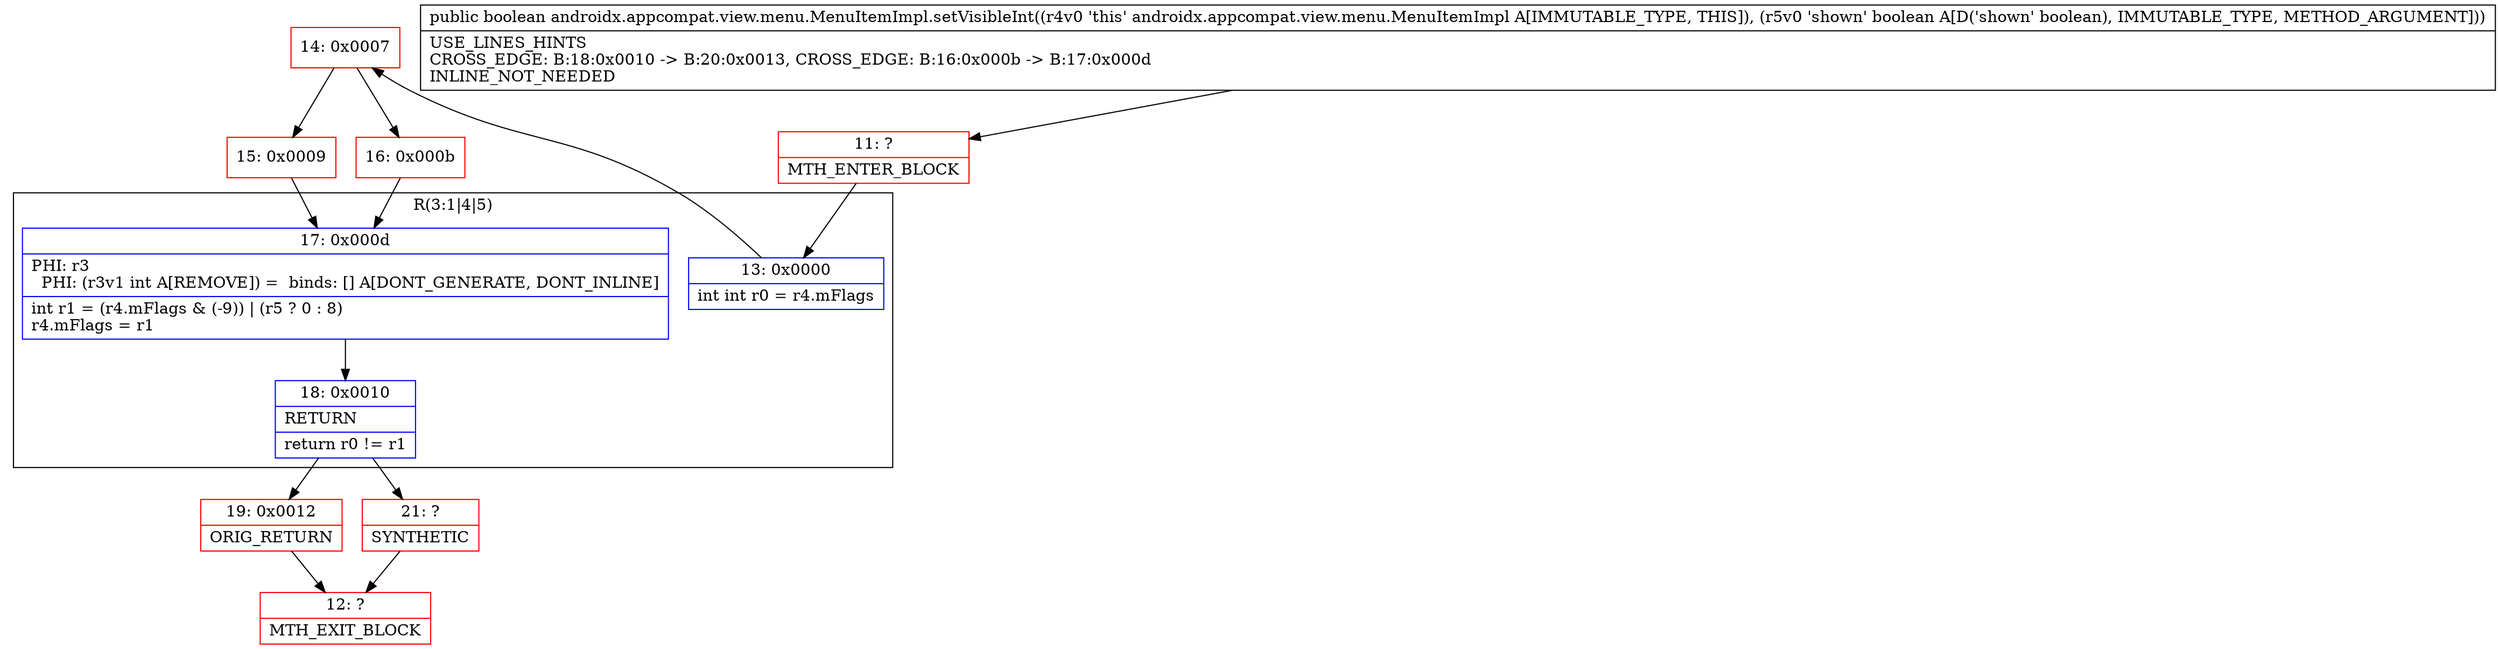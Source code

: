 digraph "CFG forandroidx.appcompat.view.menu.MenuItemImpl.setVisibleInt(Z)Z" {
subgraph cluster_Region_695566175 {
label = "R(3:1|4|5)";
node [shape=record,color=blue];
Node_13 [shape=record,label="{13\:\ 0x0000|int int r0 = r4.mFlags\l}"];
Node_17 [shape=record,label="{17\:\ 0x000d|PHI: r3 \l  PHI: (r3v1 int A[REMOVE]) =  binds: [] A[DONT_GENERATE, DONT_INLINE]\l|int r1 = (r4.mFlags & (\-9)) \| (r5 ? 0 : 8)\lr4.mFlags = r1\l}"];
Node_18 [shape=record,label="{18\:\ 0x0010|RETURN\l|return r0 != r1\l}"];
}
Node_11 [shape=record,color=red,label="{11\:\ ?|MTH_ENTER_BLOCK\l}"];
Node_14 [shape=record,color=red,label="{14\:\ 0x0007}"];
Node_15 [shape=record,color=red,label="{15\:\ 0x0009}"];
Node_19 [shape=record,color=red,label="{19\:\ 0x0012|ORIG_RETURN\l}"];
Node_12 [shape=record,color=red,label="{12\:\ ?|MTH_EXIT_BLOCK\l}"];
Node_21 [shape=record,color=red,label="{21\:\ ?|SYNTHETIC\l}"];
Node_16 [shape=record,color=red,label="{16\:\ 0x000b}"];
MethodNode[shape=record,label="{public boolean androidx.appcompat.view.menu.MenuItemImpl.setVisibleInt((r4v0 'this' androidx.appcompat.view.menu.MenuItemImpl A[IMMUTABLE_TYPE, THIS]), (r5v0 'shown' boolean A[D('shown' boolean), IMMUTABLE_TYPE, METHOD_ARGUMENT]))  | USE_LINES_HINTS\lCROSS_EDGE: B:18:0x0010 \-\> B:20:0x0013, CROSS_EDGE: B:16:0x000b \-\> B:17:0x000d\lINLINE_NOT_NEEDED\l}"];
MethodNode -> Node_11;Node_13 -> Node_14;
Node_17 -> Node_18;
Node_18 -> Node_19;
Node_18 -> Node_21;
Node_11 -> Node_13;
Node_14 -> Node_15;
Node_14 -> Node_16;
Node_15 -> Node_17;
Node_19 -> Node_12;
Node_21 -> Node_12;
Node_16 -> Node_17;
}

